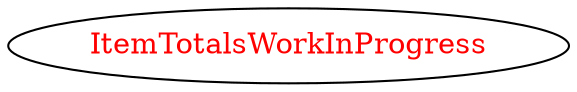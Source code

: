 digraph dependencyGraph {
 concentrate=true;
 ranksep="2.0";
 rankdir="LR"; 
 splines="ortho";
"ItemTotalsWorkInProgress" [fontcolor="red"];
}